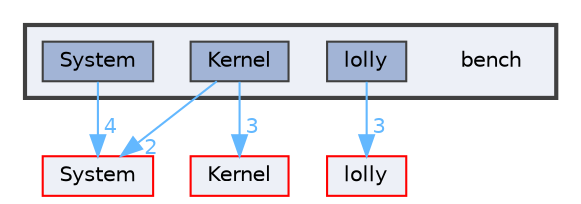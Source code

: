 digraph "bench"
{
 // LATEX_PDF_SIZE
  bgcolor="transparent";
  edge [fontname=Helvetica,fontsize=10,labelfontname=Helvetica,labelfontsize=10];
  node [fontname=Helvetica,fontsize=10,shape=box,height=0.2,width=0.4];
  compound=true
  subgraph clusterdir_a36c4719283424f51e58ca3678e5dea3 {
    graph [ bgcolor="#edf0f7", pencolor="grey25", label="", fontname=Helvetica,fontsize=10 style="filled,bold", URL="dir_a36c4719283424f51e58ca3678e5dea3.html",tooltip=""]
    dir_a36c4719283424f51e58ca3678e5dea3 [shape=plaintext, label="bench"];
  dir_3ae5f6a74357e0c9a169e197532c90ac [label="Kernel", fillcolor="#a2b4d6", color="grey25", style="filled", URL="dir_3ae5f6a74357e0c9a169e197532c90ac.html",tooltip=""];
  dir_0dee124f639ebcba07c1f7e8473551cb [label="lolly", fillcolor="#a2b4d6", color="grey25", style="filled", URL="dir_0dee124f639ebcba07c1f7e8473551cb.html",tooltip=""];
  dir_fd8333900df114f2d67d72d6ccc45127 [label="System", fillcolor="#a2b4d6", color="grey25", style="filled", URL="dir_fd8333900df114f2d67d72d6ccc45127.html",tooltip=""];
  }
  dir_9af51e3826d4f9e80d9103b2de543e84 [label="System", fillcolor="#edf0f7", color="red", style="filled", URL="dir_9af51e3826d4f9e80d9103b2de543e84.html",tooltip=""];
  dir_52bed8acfaac088d5968cb2c84d7645d [label="Kernel", fillcolor="#edf0f7", color="red", style="filled", URL="dir_52bed8acfaac088d5968cb2c84d7645d.html",tooltip=""];
  dir_4e4e38b7a3cbd015b31043c806009c51 [label="lolly", fillcolor="#edf0f7", color="red", style="filled", URL="dir_4e4e38b7a3cbd015b31043c806009c51.html",tooltip=""];
  dir_3ae5f6a74357e0c9a169e197532c90ac->dir_52bed8acfaac088d5968cb2c84d7645d [headlabel="3", labeldistance=1.5 headhref="dir_000029_000030.html" href="dir_000029_000030.html" color="steelblue1" fontcolor="steelblue1"];
  dir_3ae5f6a74357e0c9a169e197532c90ac->dir_9af51e3826d4f9e80d9103b2de543e84 [headlabel="2", labeldistance=1.5 headhref="dir_000029_000046.html" href="dir_000029_000046.html" color="steelblue1" fontcolor="steelblue1"];
  dir_0dee124f639ebcba07c1f7e8473551cb->dir_4e4e38b7a3cbd015b31043c806009c51 [headlabel="3", labeldistance=1.5 headhref="dir_000033_000034.html" href="dir_000033_000034.html" color="steelblue1" fontcolor="steelblue1"];
  dir_fd8333900df114f2d67d72d6ccc45127->dir_9af51e3826d4f9e80d9103b2de543e84 [headlabel="4", labeldistance=1.5 headhref="dir_000044_000046.html" href="dir_000044_000046.html" color="steelblue1" fontcolor="steelblue1"];
}
